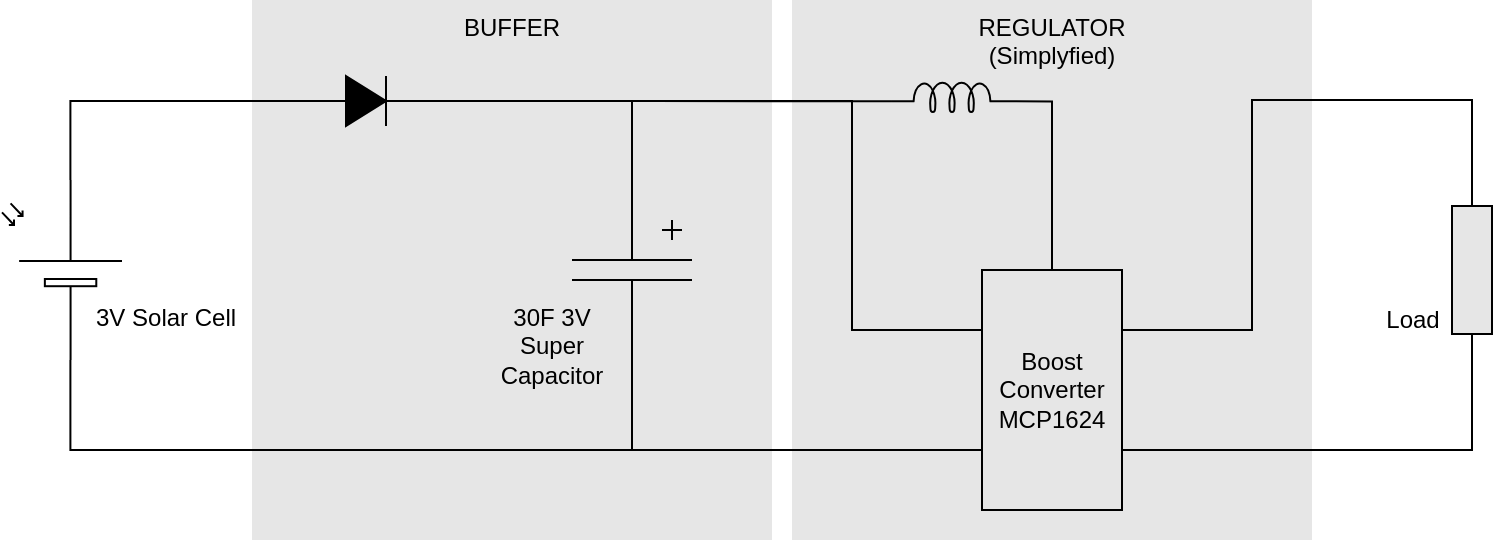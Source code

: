 <mxfile version="13.5.1" type="device"><diagram id="Wum_jhcOqsDFGv9shMmL" name="Page-1"><mxGraphModel dx="946" dy="680" grid="1" gridSize="10" guides="1" tooltips="1" connect="1" arrows="1" fold="1" page="1" pageScale="1" pageWidth="827" pageHeight="1169" math="0" shadow="0"><root><mxCell id="0"/><mxCell id="1" parent="0"/><mxCell id="5t36sY5wEU5pBfb4su_N-2" value="REGULATOR&lt;br&gt;(Simplyfied)" style="rounded=0;whiteSpace=wrap;html=1;fillColor=#E6E6E6;horizontal=1;verticalAlign=top;strokeColor=none;" parent="1" vertex="1"><mxGeometry x="410" y="30" width="260" height="270" as="geometry"/></mxCell><mxCell id="5t36sY5wEU5pBfb4su_N-1" value="BUFFER" style="rounded=0;whiteSpace=wrap;html=1;fillColor=#E6E6E6;horizontal=1;verticalAlign=top;strokeColor=none;" parent="1" vertex="1"><mxGeometry x="140" y="30" width="260" height="270" as="geometry"/></mxCell><mxCell id="6XBbtSCOaPGPsCxv4gV7-9" style="edgeStyle=orthogonalEdgeStyle;rounded=0;orthogonalLoop=1;jettySize=auto;html=1;exitX=1;exitY=0.57;exitDx=0;exitDy=0;exitPerimeter=0;entryX=0;entryY=0.5;entryDx=0;entryDy=0;entryPerimeter=0;endArrow=none;endFill=0;" parent="1" source="6XBbtSCOaPGPsCxv4gV7-1" target="6XBbtSCOaPGPsCxv4gV7-2" edge="1"><mxGeometry relative="1" as="geometry"/></mxCell><mxCell id="6XBbtSCOaPGPsCxv4gV7-1" value="" style="verticalLabelPosition=bottom;shadow=0;dashed=0;align=center;html=1;verticalAlign=top;shape=mxgraph.electrical.opto_electronics.solar_cell;pointerEvents=1;rotation=-90;horizontal=1;" parent="1" vertex="1"><mxGeometry y="135" width="90" height="60" as="geometry"/></mxCell><mxCell id="6XBbtSCOaPGPsCxv4gV7-11" style="edgeStyle=orthogonalEdgeStyle;rounded=0;orthogonalLoop=1;jettySize=auto;html=1;exitX=1;exitY=0.5;exitDx=0;exitDy=0;exitPerimeter=0;entryX=0;entryY=0.5;entryDx=0;entryDy=0;entryPerimeter=0;endArrow=none;endFill=0;strokeColor=#000000;fillColor=none;" parent="1" source="6XBbtSCOaPGPsCxv4gV7-2" target="6XBbtSCOaPGPsCxv4gV7-3" edge="1"><mxGeometry relative="1" as="geometry"/></mxCell><mxCell id="5t36sY5wEU5pBfb4su_N-35" style="edgeStyle=orthogonalEdgeStyle;rounded=0;orthogonalLoop=1;jettySize=auto;html=1;exitX=1;exitY=0.5;exitDx=0;exitDy=0;exitPerimeter=0;entryX=0;entryY=0.645;entryDx=0;entryDy=0;entryPerimeter=0;endArrow=none;endFill=0;" parent="1" source="6XBbtSCOaPGPsCxv4gV7-2" target="5t36sY5wEU5pBfb4su_N-8" edge="1"><mxGeometry relative="1" as="geometry"/></mxCell><mxCell id="5t36sY5wEU5pBfb4su_N-36" style="edgeStyle=orthogonalEdgeStyle;rounded=0;orthogonalLoop=1;jettySize=auto;html=1;exitX=1;exitY=0.5;exitDx=0;exitDy=0;exitPerimeter=0;entryX=0;entryY=0.25;entryDx=0;entryDy=0;endArrow=none;endFill=0;" parent="1" source="6XBbtSCOaPGPsCxv4gV7-2" target="5t36sY5wEU5pBfb4su_N-4" edge="1"><mxGeometry relative="1" as="geometry"><Array as="points"><mxPoint x="440" y="80"/><mxPoint x="440" y="195"/></Array></mxGeometry></mxCell><mxCell id="6XBbtSCOaPGPsCxv4gV7-2" value="" style="pointerEvents=1;fillColor=#000000;verticalLabelPosition=bottom;shadow=0;dashed=0;align=center;html=1;verticalAlign=top;shape=mxgraph.electrical.diodes.diode;" parent="1" vertex="1"><mxGeometry x="172" y="68" width="50" height="25" as="geometry"/></mxCell><mxCell id="6XBbtSCOaPGPsCxv4gV7-12" style="edgeStyle=orthogonalEdgeStyle;rounded=0;orthogonalLoop=1;jettySize=auto;html=1;exitX=1;exitY=0.5;exitDx=0;exitDy=0;exitPerimeter=0;entryX=0;entryY=0.57;entryDx=0;entryDy=0;entryPerimeter=0;endArrow=none;endFill=0;strokeColor=#000000;fillColor=none;" parent="1" source="6XBbtSCOaPGPsCxv4gV7-3" target="6XBbtSCOaPGPsCxv4gV7-1" edge="1"><mxGeometry relative="1" as="geometry"><Array as="points"><mxPoint x="330" y="255"/><mxPoint x="49" y="255"/></Array></mxGeometry></mxCell><mxCell id="5t36sY5wEU5pBfb4su_N-10" style="edgeStyle=orthogonalEdgeStyle;rounded=0;orthogonalLoop=1;jettySize=auto;html=1;exitX=1;exitY=0.5;exitDx=0;exitDy=0;exitPerimeter=0;entryX=0;entryY=0.75;entryDx=0;entryDy=0;endArrow=none;endFill=0;" parent="1" source="6XBbtSCOaPGPsCxv4gV7-3" target="5t36sY5wEU5pBfb4su_N-4" edge="1"><mxGeometry relative="1" as="geometry"/></mxCell><mxCell id="6XBbtSCOaPGPsCxv4gV7-3" value="" style="pointerEvents=1;verticalLabelPosition=bottom;shadow=0;dashed=0;align=center;html=1;verticalAlign=top;shape=mxgraph.electrical.capacitors.capacitor_5;rotation=90;horizontal=1;" parent="1" vertex="1"><mxGeometry x="280" y="135" width="100" height="60" as="geometry"/></mxCell><mxCell id="5t36sY5wEU5pBfb4su_N-4" value="Boost Converter&lt;br&gt;MCP1624" style="whiteSpace=wrap;html=1;fillColor=#E6E6E6;glass=0;sketch=0;" parent="1" vertex="1"><mxGeometry x="505" y="165" width="70" height="120" as="geometry"/></mxCell><mxCell id="5t36sY5wEU5pBfb4su_N-37" style="edgeStyle=orthogonalEdgeStyle;rounded=0;orthogonalLoop=1;jettySize=auto;html=1;exitX=1;exitY=0.645;exitDx=0;exitDy=0;exitPerimeter=0;entryX=0.5;entryY=0;entryDx=0;entryDy=0;endArrow=none;endFill=0;" parent="1" source="5t36sY5wEU5pBfb4su_N-8" target="5t36sY5wEU5pBfb4su_N-4" edge="1"><mxGeometry relative="1" as="geometry"/></mxCell><mxCell id="5t36sY5wEU5pBfb4su_N-8" value="" style="pointerEvents=1;verticalLabelPosition=bottom;shadow=0;dashed=0;align=center;html=1;verticalAlign=top;shape=mxgraph.electrical.inductors.inductor_5;glass=0;sketch=0;fillColor=#E6E6E6;rotation=0;" parent="1" vertex="1"><mxGeometry x="460" y="71" width="60" height="15" as="geometry"/></mxCell><mxCell id="5t36sY5wEU5pBfb4su_N-20" style="edgeStyle=orthogonalEdgeStyle;rounded=0;orthogonalLoop=1;jettySize=auto;html=1;exitX=1;exitY=0.5;exitDx=0;exitDy=0;exitPerimeter=0;entryX=1;entryY=0.75;entryDx=0;entryDy=0;endArrow=none;endFill=0;" parent="1" source="5t36sY5wEU5pBfb4su_N-19" target="5t36sY5wEU5pBfb4su_N-4" edge="1"><mxGeometry relative="1" as="geometry"/></mxCell><mxCell id="5t36sY5wEU5pBfb4su_N-21" style="edgeStyle=orthogonalEdgeStyle;rounded=0;orthogonalLoop=1;jettySize=auto;html=1;exitX=0;exitY=0.5;exitDx=0;exitDy=0;exitPerimeter=0;entryX=1;entryY=0.25;entryDx=0;entryDy=0;endArrow=none;endFill=0;" parent="1" source="5t36sY5wEU5pBfb4su_N-19" target="5t36sY5wEU5pBfb4su_N-4" edge="1"><mxGeometry relative="1" as="geometry"><Array as="points"><mxPoint x="750" y="80"/><mxPoint x="640" y="80"/><mxPoint x="640" y="195"/></Array></mxGeometry></mxCell><mxCell id="5t36sY5wEU5pBfb4su_N-19" value="" style="pointerEvents=1;verticalLabelPosition=bottom;shadow=0;dashed=0;align=center;html=1;verticalAlign=top;shape=mxgraph.electrical.resistors.resistor_1;glass=0;sketch=0;fillColor=#E6E6E6;rotation=90;" parent="1" vertex="1"><mxGeometry x="700" y="155" width="100" height="20" as="geometry"/></mxCell><mxCell id="5t36sY5wEU5pBfb4su_N-24" value="&lt;meta charset=&quot;utf-8&quot;&gt;&lt;span style=&quot;color: rgb(0, 0, 0); font-family: helvetica; font-size: 12px; font-style: normal; font-weight: 400; letter-spacing: normal; text-indent: 0px; text-transform: none; word-spacing: 0px; display: inline; float: none;&quot;&gt;30F 3V&lt;/span&gt;&lt;br style=&quot;color: rgb(0, 0, 0); font-family: helvetica; font-size: 12px; font-style: normal; font-weight: 400; letter-spacing: normal; text-indent: 0px; text-transform: none; word-spacing: 0px;&quot;&gt;&lt;span style=&quot;color: rgb(0, 0, 0); font-family: helvetica; font-size: 12px; font-style: normal; font-weight: 400; letter-spacing: normal; text-indent: 0px; text-transform: none; word-spacing: 0px; display: inline; float: none;&quot;&gt;Super&lt;/span&gt;&lt;br style=&quot;color: rgb(0, 0, 0); font-family: helvetica; font-size: 12px; font-style: normal; font-weight: 400; letter-spacing: normal; text-indent: 0px; text-transform: none; word-spacing: 0px;&quot;&gt;&lt;span style=&quot;color: rgb(0, 0, 0); font-family: helvetica; font-size: 12px; font-style: normal; font-weight: 400; letter-spacing: normal; text-indent: 0px; text-transform: none; word-spacing: 0px; display: inline; float: none;&quot;&gt;Capacitor&lt;/span&gt;" style="text;whiteSpace=wrap;html=1;align=center;labelBackgroundColor=none;" parent="1" vertex="1"><mxGeometry x="250" y="175" width="80" height="60" as="geometry"/></mxCell><mxCell id="5t36sY5wEU5pBfb4su_N-27" value="&lt;meta charset=&quot;utf-8&quot;&gt;&lt;span style=&quot;color: rgb(0, 0, 0); font-family: helvetica; font-size: 12px; font-style: normal; font-weight: 400; letter-spacing: normal; text-align: center; text-indent: 0px; text-transform: none; word-spacing: 0px; background-color: rgb(255, 255, 255); display: inline; float: none;&quot;&gt;3V Solar Cell&lt;/span&gt;" style="text;whiteSpace=wrap;html=1;" parent="1" vertex="1"><mxGeometry x="60" y="175" width="100" height="30" as="geometry"/></mxCell><mxCell id="5t36sY5wEU5pBfb4su_N-33" value="Load" style="text;html=1;align=center;verticalAlign=middle;resizable=0;points=[];autosize=1;" parent="1" vertex="1"><mxGeometry x="700" y="180" width="40" height="20" as="geometry"/></mxCell></root></mxGraphModel></diagram></mxfile>